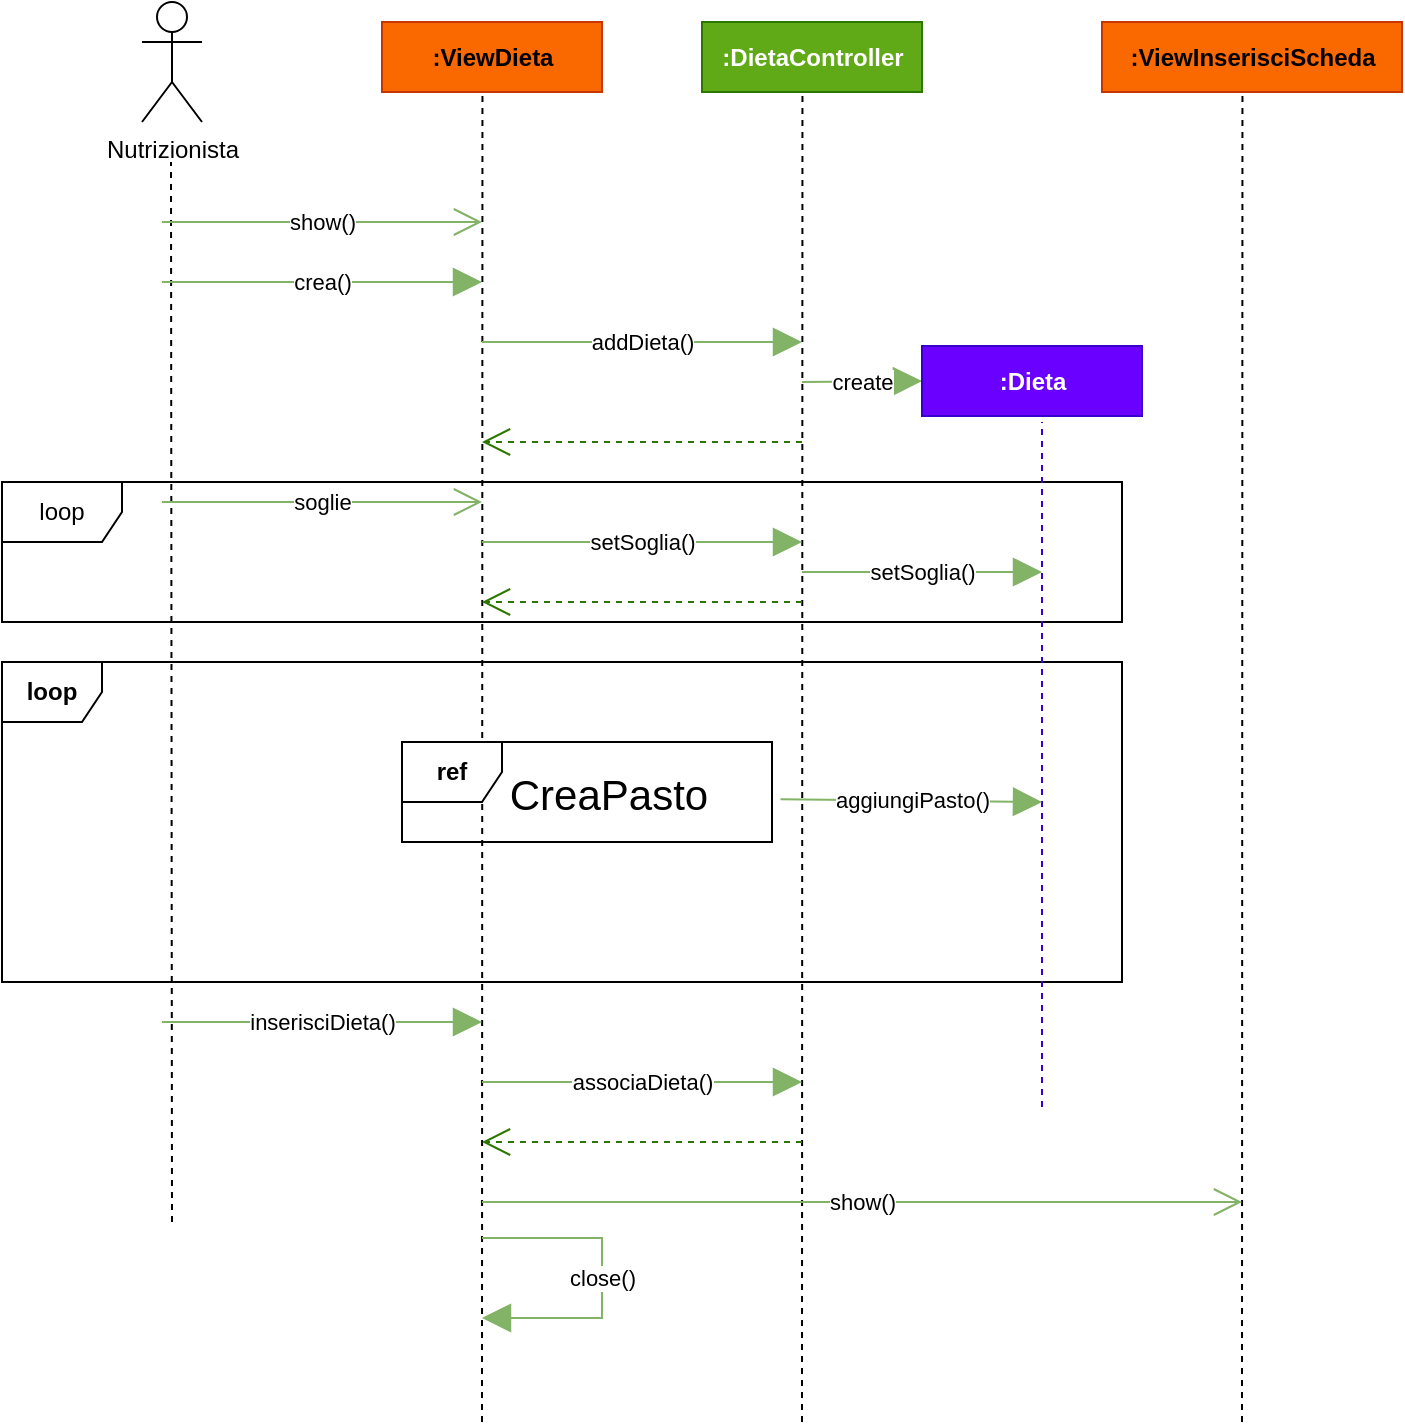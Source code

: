 <mxfile version="18.0.6" type="device"><diagram id="nw5ULXrUQ1SiDUT6F8Qa" name="Page-1"><mxGraphModel dx="1597" dy="986" grid="1" gridSize="10" guides="1" tooltips="1" connect="1" arrows="1" fold="1" page="1" pageScale="1" pageWidth="1169" pageHeight="827" math="0" shadow="0"><root><mxCell id="0"/><mxCell id="1" parent="0"/><mxCell id="p5ULcsrQy6wT6xWlHMkQ-46" value="loop" style="shape=umlFrame;whiteSpace=wrap;html=1;" parent="1" vertex="1"><mxGeometry x="40" y="350" width="560" height="70" as="geometry"/></mxCell><mxCell id="p5ULcsrQy6wT6xWlHMkQ-45" value="loop" style="shape=umlFrame;whiteSpace=wrap;html=1;fontStyle=1;width=50;height=30;" parent="1" vertex="1"><mxGeometry x="40" y="440" width="560" height="160" as="geometry"/></mxCell><mxCell id="p5ULcsrQy6wT6xWlHMkQ-1" value="Nutrizionista" style="shape=umlActor;verticalLabelPosition=bottom;verticalAlign=top;html=1;outlineConnect=0;" parent="1" vertex="1"><mxGeometry x="110" y="110" width="30" height="60" as="geometry"/></mxCell><mxCell id="p5ULcsrQy6wT6xWlHMkQ-2" value="" style="endArrow=none;html=1;rounded=0;dashed=1;" parent="1" edge="1"><mxGeometry width="50" height="50" relative="1" as="geometry"><mxPoint x="125" y="720" as="sourcePoint"/><mxPoint x="124.5" y="190" as="targetPoint"/></mxGeometry></mxCell><mxCell id="p5ULcsrQy6wT6xWlHMkQ-3" value="&lt;b&gt;:ViewDieta&lt;/b&gt;" style="html=1;fillColor=#fa6800;fontColor=#000000;strokeColor=#C73500;" parent="1" vertex="1"><mxGeometry x="230" y="120" width="110" height="35" as="geometry"/></mxCell><mxCell id="p5ULcsrQy6wT6xWlHMkQ-4" value="" style="endArrow=none;html=1;rounded=0;dashed=1;" parent="1" edge="1"><mxGeometry width="50" height="50" relative="1" as="geometry"><mxPoint x="280" y="820" as="sourcePoint"/><mxPoint x="280.23" y="155" as="targetPoint"/></mxGeometry></mxCell><mxCell id="p5ULcsrQy6wT6xWlHMkQ-6" value="show()&lt;span style=&quot;color: rgba(0, 0, 0, 0); font-family: monospace; font-size: 0px; text-align: start; background-color: rgb(248, 249, 250);&quot;&gt;%3CmxGraphModel%3E%3Croot%3E%3CmxCell%20id%3D%220%22%2F%3E%3CmxCell%20id%3D%221%22%20parent%3D%220%22%2F%3E%3CmxCell%20id%3D%222%22%20value%3D%22%26lt%3Bb%26gt%3B%3AViewDieta%26lt%3B%2Fb%26gt%3B%22%20style%3D%22html%3D1%3BfillColor%3D%23fa6800%3BfontColor%3D%23000000%3BstrokeColor%3D%23C73500%3B%22%20vertex%3D%221%22%20parent%3D%221%22%3E%3CmxGeometry%20x%3D%22230%22%20y%3D%22120%22%20width%3D%22110%22%20height%3D%2235%22%20as%3D%22geometry%22%2F%3E%3C%2FmxCell%3E%3CmxCell%20id%3D%223%22%20value%3D%22%22%20style%3D%22endArrow%3Dnone%3Bhtml%3D1%3Brounded%3D0%3Bdashed%3D1%3B%22%20edge%3D%221%22%20parent%3D%221%22%3E%3CmxGeometry%20width%3D%2250%22%20height%3D%2250%22%20relative%3D%221%22%20as%3D%22geometry%22%3E%3CmxPoint%20x%3D%22280%22%20y%3D%221010%22%20as%3D%22sourcePoint%22%2F%3E%3CmxPoint%20x%3D%22280.23%22%20y%3D%22155%22%20as%3D%22targetPoint%22%2F%3E%3C%2FmxGeometry%3E%3C%2FmxCell%3E%3C%2Froot%3E%3C%2FmxGraphModel%3E&lt;/span&gt;" style="endArrow=open;endSize=12;html=1;rounded=0;fillColor=#d5e8d4;gradientColor=#97d077;strokeColor=#82b366;" parent="1" edge="1"><mxGeometry width="160" relative="1" as="geometry"><mxPoint x="120" y="220" as="sourcePoint"/><mxPoint x="280" y="220" as="targetPoint"/></mxGeometry></mxCell><mxCell id="p5ULcsrQy6wT6xWlHMkQ-7" value="crea()" style="endArrow=block;endSize=12;html=1;rounded=0;fillColor=#d5e8d4;gradientColor=#97d077;strokeColor=#82b366;endFill=1;" parent="1" edge="1"><mxGeometry width="160" relative="1" as="geometry"><mxPoint x="120" y="250" as="sourcePoint"/><mxPoint x="280" y="250" as="targetPoint"/></mxGeometry></mxCell><mxCell id="p5ULcsrQy6wT6xWlHMkQ-8" value="&lt;b&gt;:DietaController&lt;/b&gt;" style="html=1;fillColor=#60a917;fontColor=#ffffff;strokeColor=#2D7600;" parent="1" vertex="1"><mxGeometry x="390" y="120" width="110" height="35" as="geometry"/></mxCell><mxCell id="p5ULcsrQy6wT6xWlHMkQ-9" value="" style="endArrow=none;html=1;rounded=0;dashed=1;" parent="1" edge="1"><mxGeometry width="50" height="50" relative="1" as="geometry"><mxPoint x="440" y="820" as="sourcePoint"/><mxPoint x="440.23" y="155" as="targetPoint"/></mxGeometry></mxCell><mxCell id="p5ULcsrQy6wT6xWlHMkQ-10" value="addDieta()" style="endArrow=block;endSize=12;html=1;rounded=0;fillColor=#d5e8d4;gradientColor=#97d077;strokeColor=#82b366;endFill=1;" parent="1" edge="1"><mxGeometry width="160" relative="1" as="geometry"><mxPoint x="280" y="280" as="sourcePoint"/><mxPoint x="440" y="280" as="targetPoint"/></mxGeometry></mxCell><mxCell id="p5ULcsrQy6wT6xWlHMkQ-11" value="create" style="endArrow=block;endSize=12;html=1;rounded=0;fillColor=#d5e8d4;gradientColor=#97d077;strokeColor=#82b366;entryX=0;entryY=0.5;entryDx=0;entryDy=0;endFill=1;" parent="1" target="p5ULcsrQy6wT6xWlHMkQ-12" edge="1"><mxGeometry width="160" relative="1" as="geometry"><mxPoint x="440" y="300" as="sourcePoint"/><mxPoint x="580" y="270" as="targetPoint"/></mxGeometry></mxCell><mxCell id="p5ULcsrQy6wT6xWlHMkQ-12" value="&lt;b&gt;:Dieta&lt;/b&gt;" style="html=1;fillColor=#6a00ff;fontColor=#ffffff;strokeColor=#3700CC;" parent="1" vertex="1"><mxGeometry x="500" y="282" width="110" height="35" as="geometry"/></mxCell><mxCell id="p5ULcsrQy6wT6xWlHMkQ-13" value="" style="endArrow=open;endFill=1;endSize=12;html=1;rounded=0;fillColor=#60a917;strokeColor=#2D7600;dashed=1;" parent="1" edge="1"><mxGeometry width="160" relative="1" as="geometry"><mxPoint x="440" y="330" as="sourcePoint"/><mxPoint x="280" y="330" as="targetPoint"/></mxGeometry></mxCell><mxCell id="p5ULcsrQy6wT6xWlHMkQ-17" value="setSoglia()" style="endArrow=block;endSize=12;html=1;rounded=0;fillColor=#d5e8d4;gradientColor=#97d077;strokeColor=#82b366;endFill=1;" parent="1" edge="1"><mxGeometry width="160" relative="1" as="geometry"><mxPoint x="280" y="380" as="sourcePoint"/><mxPoint x="440" y="380" as="targetPoint"/></mxGeometry></mxCell><mxCell id="p5ULcsrQy6wT6xWlHMkQ-18" value="" style="endArrow=open;endFill=1;endSize=12;html=1;rounded=0;fillColor=#60a917;strokeColor=#2D7600;dashed=1;" parent="1" edge="1"><mxGeometry width="160" relative="1" as="geometry"><mxPoint x="440" y="410" as="sourcePoint"/><mxPoint x="280" y="410" as="targetPoint"/></mxGeometry></mxCell><mxCell id="p5ULcsrQy6wT6xWlHMkQ-21" value="" style="endArrow=none;html=1;rounded=0;dashed=1;fillColor=#6a00ff;strokeColor=#3700CC;" parent="1" edge="1"><mxGeometry width="50" height="50" relative="1" as="geometry"><mxPoint x="560" y="662.5" as="sourcePoint"/><mxPoint x="560" y="320" as="targetPoint"/></mxGeometry></mxCell><mxCell id="p5ULcsrQy6wT6xWlHMkQ-24" value="setSoglia()" style="endArrow=block;endSize=12;html=1;rounded=0;fillColor=#d5e8d4;gradientColor=#97d077;strokeColor=#82b366;endFill=1;" parent="1" edge="1"><mxGeometry width="160" relative="1" as="geometry"><mxPoint x="440" y="395" as="sourcePoint"/><mxPoint x="560" y="395" as="targetPoint"/></mxGeometry></mxCell><mxCell id="p5ULcsrQy6wT6xWlHMkQ-37" value="soglie" style="endArrow=open;endSize=12;html=1;rounded=0;fillColor=#d5e8d4;gradientColor=#97d077;strokeColor=#82b366;" parent="1" edge="1"><mxGeometry width="160" relative="1" as="geometry"><mxPoint x="120" y="360" as="sourcePoint"/><mxPoint x="280" y="360" as="targetPoint"/></mxGeometry></mxCell><mxCell id="hSTCvI4WCscNC24y69ty-3" value="" style="group" parent="1" vertex="1" connectable="0"><mxGeometry x="240" y="480" width="185" height="50" as="geometry"/></mxCell><mxCell id="hSTCvI4WCscNC24y69ty-1" value="ref" style="shape=umlFrame;whiteSpace=wrap;html=1;fontStyle=1;width=50;height=30;" parent="hSTCvI4WCscNC24y69ty-3" vertex="1"><mxGeometry width="185" height="50" as="geometry"/></mxCell><mxCell id="hSTCvI4WCscNC24y69ty-2" value="&lt;font style=&quot;font-size: 21px;&quot;&gt;CreaPasto&lt;/font&gt;" style="text;html=1;align=center;verticalAlign=middle;resizable=0;points=[];autosize=1;strokeColor=none;fillColor=none;fontSize=9;fontColor=#000000;" parent="hSTCvI4WCscNC24y69ty-3" vertex="1"><mxGeometry x="48" y="16" width="110" height="20" as="geometry"/></mxCell><mxCell id="hSTCvI4WCscNC24y69ty-4" value="&lt;font style=&quot;font-size: 11px;&quot;&gt;aggiungiPasto()&lt;/font&gt;" style="endArrow=block;endFill=1;endSize=12;html=1;rounded=0;fillColor=#60a917;strokeColor=#82B366;exitX=1.023;exitY=0.573;exitDx=0;exitDy=0;exitPerimeter=0;" parent="1" source="hSTCvI4WCscNC24y69ty-1" edge="1"><mxGeometry width="160" relative="1" as="geometry"><mxPoint x="280" y="580" as="sourcePoint"/><mxPoint x="560" y="510" as="targetPoint"/></mxGeometry></mxCell><mxCell id="a48SdGJf0Qa-YZpgiWRs-1" value="&lt;b&gt;:ViewInserisciScheda&lt;/b&gt;" style="html=1;fillColor=#fa6800;fontColor=#000000;strokeColor=#C73500;" parent="1" vertex="1"><mxGeometry x="590" y="120" width="150" height="35" as="geometry"/></mxCell><mxCell id="a48SdGJf0Qa-YZpgiWRs-2" value="" style="endArrow=none;html=1;rounded=0;dashed=1;" parent="1" edge="1"><mxGeometry width="50" height="50" relative="1" as="geometry"><mxPoint x="660" y="820" as="sourcePoint"/><mxPoint x="660.23" y="155" as="targetPoint"/></mxGeometry></mxCell><mxCell id="a48SdGJf0Qa-YZpgiWRs-3" value="show()&lt;span style=&quot;color: rgba(0, 0, 0, 0); font-family: monospace; font-size: 0px; text-align: start; background-color: rgb(248, 249, 250);&quot;&gt;%3CmxGraphModel%3E%3Croot%3E%3CmxCell%20id%3D%220%22%2F%3E%3CmxCell%20id%3D%221%22%20parent%3D%220%22%2F%3E%3CmxCell%20id%3D%222%22%20value%3D%22%26lt%3Bb%26gt%3B%3AViewDieta%26lt%3B%2Fb%26gt%3B%22%20style%3D%22html%3D1%3BfillColor%3D%23fa6800%3BfontColor%3D%23000000%3BstrokeColor%3D%23C73500%3B%22%20vertex%3D%221%22%20parent%3D%221%22%3E%3CmxGeometry%20x%3D%22230%22%20y%3D%22120%22%20width%3D%22110%22%20height%3D%2235%22%20as%3D%22geometry%22%2F%3E%3C%2FmxCell%3E%3CmxCell%20id%3D%223%22%20value%3D%22%22%20style%3D%22endArrow%3Dnone%3Bhtml%3D1%3Brounded%3D0%3Bdashed%3D1%3B%22%20edge%3D%221%22%20parent%3D%221%22%3E%3CmxGeometry%20width%3D%2250%22%20height%3D%2250%22%20relative%3D%221%22%20as%3D%22geometry%22%3E%3CmxPoint%20x%3D%22280%22%20y%3D%221010%22%20as%3D%22sourcePoint%22%2F%3E%3CmxPoint%20x%3D%22280.23%22%20y%3D%22155%22%20as%3D%22targetPoint%22%2F%3E%3C%2FmxGeometry%3E%3C%2FmxCell%3E%3C%2Froot%3E%3C%2FmxGraphModel%3E&lt;/span&gt;" style="endArrow=open;endSize=12;html=1;rounded=0;fillColor=#d5e8d4;gradientColor=#97d077;strokeColor=#82b366;" parent="1" edge="1"><mxGeometry width="160" relative="1" as="geometry"><mxPoint x="280" y="710" as="sourcePoint"/><mxPoint x="660" y="710" as="targetPoint"/></mxGeometry></mxCell><mxCell id="a48SdGJf0Qa-YZpgiWRs-5" value="inserisciDieta()" style="endArrow=block;endSize=12;html=1;rounded=0;fillColor=#d5e8d4;gradientColor=#97d077;strokeColor=#82b366;endFill=1;" parent="1" edge="1"><mxGeometry width="160" relative="1" as="geometry"><mxPoint x="120" y="620" as="sourcePoint"/><mxPoint x="280" y="620" as="targetPoint"/></mxGeometry></mxCell><mxCell id="a48SdGJf0Qa-YZpgiWRs-6" value="close()" style="endArrow=block;endFill=1;endSize=12;html=1;rounded=0;fillColor=#60a917;strokeColor=#82B366;" parent="1" edge="1"><mxGeometry width="160" relative="1" as="geometry"><mxPoint x="280" y="728" as="sourcePoint"/><mxPoint x="280" y="768" as="targetPoint"/><Array as="points"><mxPoint x="340" y="728"/><mxPoint x="340" y="768"/><mxPoint x="310" y="768"/></Array></mxGeometry></mxCell><mxCell id="a48SdGJf0Qa-YZpgiWRs-7" value="associaDieta()" style="endArrow=block;endSize=12;html=1;rounded=0;fillColor=#d5e8d4;gradientColor=#97d077;strokeColor=#82b366;endFill=1;" parent="1" edge="1"><mxGeometry width="160" relative="1" as="geometry"><mxPoint x="280" y="650" as="sourcePoint"/><mxPoint x="440" y="650" as="targetPoint"/></mxGeometry></mxCell><mxCell id="a48SdGJf0Qa-YZpgiWRs-8" value="" style="endArrow=open;endFill=1;endSize=12;html=1;rounded=0;fillColor=#60a917;strokeColor=#2D7600;dashed=1;" parent="1" edge="1"><mxGeometry width="160" relative="1" as="geometry"><mxPoint x="440" y="680" as="sourcePoint"/><mxPoint x="280" y="680" as="targetPoint"/></mxGeometry></mxCell></root></mxGraphModel></diagram></mxfile>